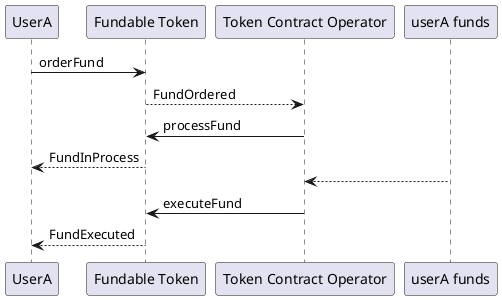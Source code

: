 @startuml
UserA -> "Fundable Token": orderFund
"Fundable Token" --> "Token Contract Operator": FundOrdered
"Token Contract Operator" -> "Fundable Token": processFund
"Fundable Token" --> "UserA": FundInProcess
"userA funds" --> "Token Contract Operator":
"Token Contract Operator" -> "Fundable Token": executeFund
"Fundable Token" --> UserA: FundExecuted
@enduml